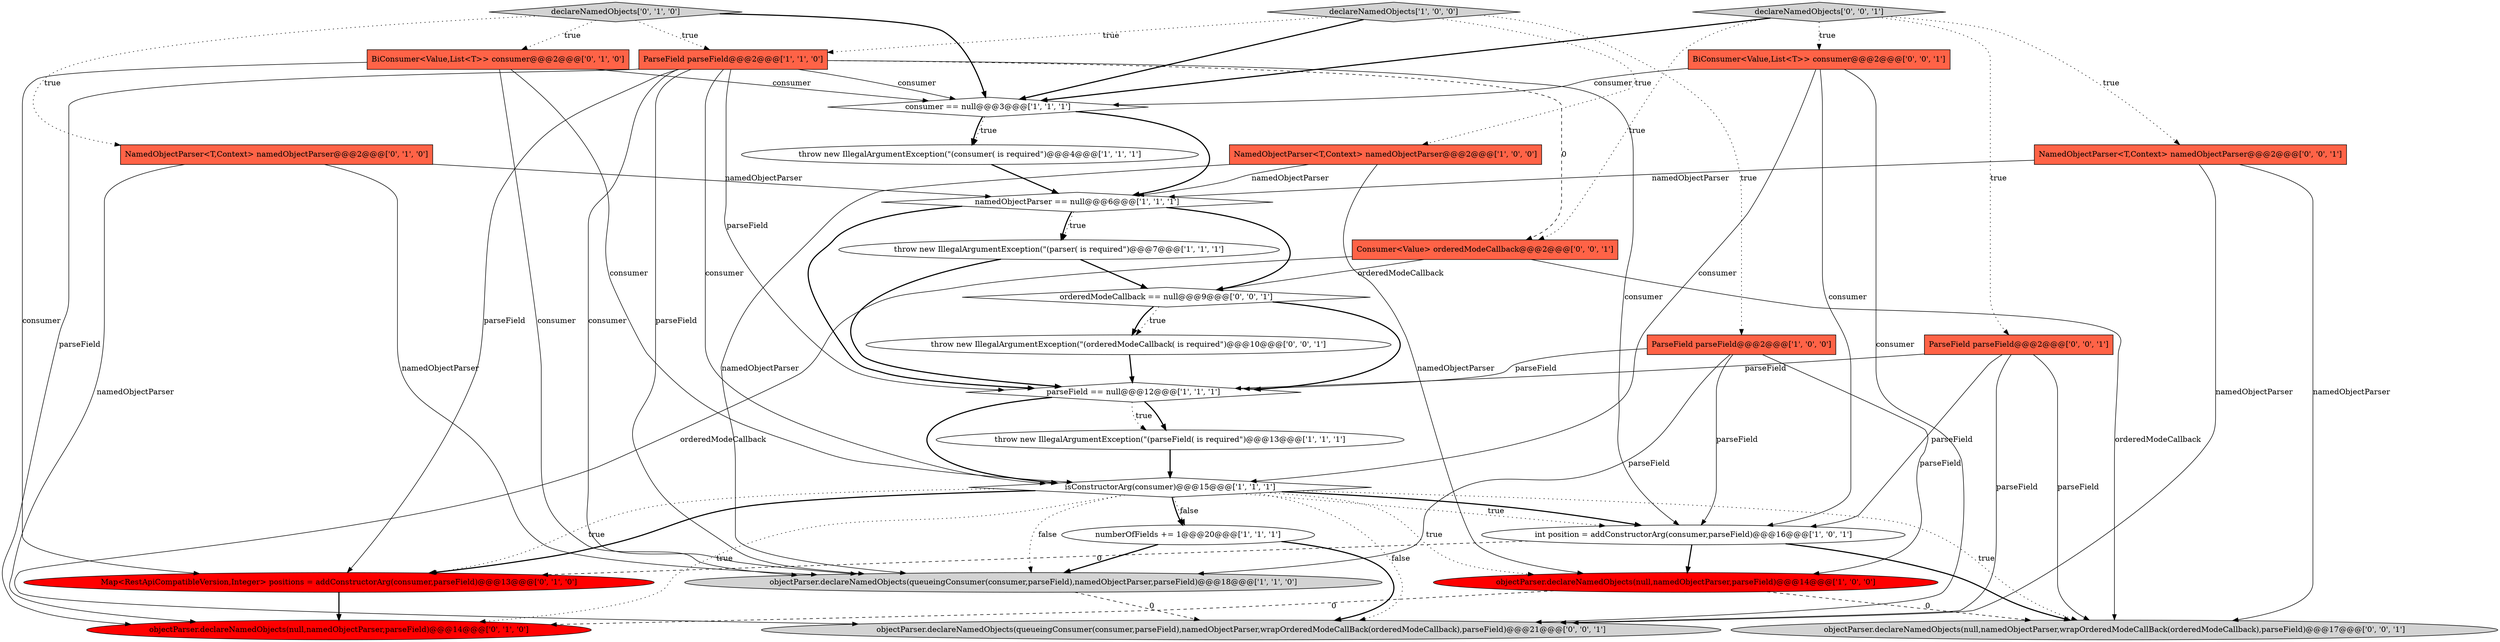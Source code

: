 digraph {
0 [style = filled, label = "throw new IllegalArgumentException(\"(consumer( is required\")@@@4@@@['1', '1', '1']", fillcolor = white, shape = ellipse image = "AAA0AAABBB1BBB"];
2 [style = filled, label = "numberOfFields += 1@@@20@@@['1', '1', '1']", fillcolor = white, shape = ellipse image = "AAA0AAABBB1BBB"];
4 [style = filled, label = "objectParser.declareNamedObjects(queueingConsumer(consumer,parseField),namedObjectParser,parseField)@@@18@@@['1', '1', '0']", fillcolor = lightgray, shape = ellipse image = "AAA0AAABBB1BBB"];
26 [style = filled, label = "Consumer<Value> orderedModeCallback@@@2@@@['0', '0', '1']", fillcolor = tomato, shape = box image = "AAA0AAABBB3BBB"];
24 [style = filled, label = "ParseField parseField@@@2@@@['0', '0', '1']", fillcolor = tomato, shape = box image = "AAA0AAABBB3BBB"];
28 [style = filled, label = "objectParser.declareNamedObjects(null,namedObjectParser,wrapOrderedModeCallBack(orderedModeCallback),parseField)@@@17@@@['0', '0', '1']", fillcolor = lightgray, shape = ellipse image = "AAA0AAABBB3BBB"];
1 [style = filled, label = "isConstructorArg(consumer)@@@15@@@['1', '1', '1']", fillcolor = white, shape = diamond image = "AAA0AAABBB1BBB"];
25 [style = filled, label = "declareNamedObjects['0', '0', '1']", fillcolor = lightgray, shape = diamond image = "AAA0AAABBB3BBB"];
22 [style = filled, label = "objectParser.declareNamedObjects(queueingConsumer(consumer,parseField),namedObjectParser,wrapOrderedModeCallBack(orderedModeCallback),parseField)@@@21@@@['0', '0', '1']", fillcolor = lightgray, shape = ellipse image = "AAA0AAABBB3BBB"];
11 [style = filled, label = "consumer == null@@@3@@@['1', '1', '1']", fillcolor = white, shape = diamond image = "AAA0AAABBB1BBB"];
20 [style = filled, label = "NamedObjectParser<T,Context> namedObjectParser@@@2@@@['0', '0', '1']", fillcolor = tomato, shape = box image = "AAA0AAABBB3BBB"];
23 [style = filled, label = "BiConsumer<Value,List<T>> consumer@@@2@@@['0', '0', '1']", fillcolor = tomato, shape = box image = "AAA0AAABBB3BBB"];
3 [style = filled, label = "throw new IllegalArgumentException(\"(parser( is required\")@@@7@@@['1', '1', '1']", fillcolor = white, shape = ellipse image = "AAA0AAABBB1BBB"];
16 [style = filled, label = "BiConsumer<Value,List<T>> consumer@@@2@@@['0', '1', '0']", fillcolor = tomato, shape = box image = "AAA0AAABBB2BBB"];
9 [style = filled, label = "ParseField parseField@@@2@@@['1', '1', '0']", fillcolor = tomato, shape = box image = "AAA0AAABBB1BBB"];
5 [style = filled, label = "namedObjectParser == null@@@6@@@['1', '1', '1']", fillcolor = white, shape = diamond image = "AAA0AAABBB1BBB"];
6 [style = filled, label = "ParseField parseField@@@2@@@['1', '0', '0']", fillcolor = tomato, shape = box image = "AAA0AAABBB1BBB"];
13 [style = filled, label = "declareNamedObjects['1', '0', '0']", fillcolor = lightgray, shape = diamond image = "AAA0AAABBB1BBB"];
14 [style = filled, label = "throw new IllegalArgumentException(\"(parseField( is required\")@@@13@@@['1', '1', '1']", fillcolor = white, shape = ellipse image = "AAA0AAABBB1BBB"];
18 [style = filled, label = "Map<RestApiCompatibleVersion,Integer> positions = addConstructorArg(consumer,parseField)@@@13@@@['0', '1', '0']", fillcolor = red, shape = ellipse image = "AAA1AAABBB2BBB"];
17 [style = filled, label = "declareNamedObjects['0', '1', '0']", fillcolor = lightgray, shape = diamond image = "AAA0AAABBB2BBB"];
10 [style = filled, label = "objectParser.declareNamedObjects(null,namedObjectParser,parseField)@@@14@@@['1', '0', '0']", fillcolor = red, shape = ellipse image = "AAA1AAABBB1BBB"];
27 [style = filled, label = "throw new IllegalArgumentException(\"(orderedModeCallback( is required\")@@@10@@@['0', '0', '1']", fillcolor = white, shape = ellipse image = "AAA0AAABBB3BBB"];
19 [style = filled, label = "objectParser.declareNamedObjects(null,namedObjectParser,parseField)@@@14@@@['0', '1', '0']", fillcolor = red, shape = ellipse image = "AAA1AAABBB2BBB"];
21 [style = filled, label = "orderedModeCallback == null@@@9@@@['0', '0', '1']", fillcolor = white, shape = diamond image = "AAA0AAABBB3BBB"];
7 [style = filled, label = "NamedObjectParser<T,Context> namedObjectParser@@@2@@@['1', '0', '0']", fillcolor = tomato, shape = box image = "AAA0AAABBB1BBB"];
8 [style = filled, label = "int position = addConstructorArg(consumer,parseField)@@@16@@@['1', '0', '1']", fillcolor = white, shape = ellipse image = "AAA0AAABBB1BBB"];
15 [style = filled, label = "NamedObjectParser<T,Context> namedObjectParser@@@2@@@['0', '1', '0']", fillcolor = tomato, shape = box image = "AAA0AAABBB2BBB"];
12 [style = filled, label = "parseField == null@@@12@@@['1', '1', '1']", fillcolor = white, shape = diamond image = "AAA0AAABBB1BBB"];
5->3 [style = bold, label=""];
23->11 [style = solid, label="consumer"];
23->1 [style = solid, label="consumer"];
8->10 [style = bold, label=""];
24->8 [style = solid, label="parseField"];
21->27 [style = dotted, label="true"];
10->28 [style = dashed, label="0"];
24->28 [style = solid, label="parseField"];
9->4 [style = solid, label="parseField"];
17->15 [style = dotted, label="true"];
16->11 [style = solid, label="consumer"];
11->0 [style = dotted, label="true"];
7->5 [style = solid, label="namedObjectParser"];
13->9 [style = dotted, label="true"];
13->6 [style = dotted, label="true"];
9->12 [style = solid, label="parseField"];
8->28 [style = bold, label=""];
27->12 [style = bold, label=""];
7->10 [style = solid, label="namedObjectParser"];
18->19 [style = bold, label=""];
13->7 [style = dotted, label="true"];
4->22 [style = dashed, label="0"];
5->3 [style = dotted, label="true"];
12->1 [style = bold, label=""];
2->4 [style = bold, label=""];
13->11 [style = bold, label=""];
6->8 [style = solid, label="parseField"];
1->18 [style = dotted, label="true"];
17->16 [style = dotted, label="true"];
5->21 [style = bold, label=""];
15->5 [style = solid, label="namedObjectParser"];
25->20 [style = dotted, label="true"];
12->14 [style = bold, label=""];
1->8 [style = dotted, label="true"];
8->18 [style = dashed, label="0"];
25->23 [style = dotted, label="true"];
6->4 [style = solid, label="parseField"];
25->26 [style = dotted, label="true"];
9->8 [style = solid, label="consumer"];
9->1 [style = solid, label="consumer"];
1->28 [style = dotted, label="true"];
9->18 [style = solid, label="parseField"];
24->12 [style = solid, label="parseField"];
26->28 [style = solid, label="orderedModeCallback"];
1->10 [style = dotted, label="true"];
1->8 [style = bold, label=""];
9->19 [style = solid, label="parseField"];
21->27 [style = bold, label=""];
20->5 [style = solid, label="namedObjectParser"];
25->24 [style = dotted, label="true"];
26->22 [style = solid, label="orderedModeCallback"];
23->8 [style = solid, label="consumer"];
3->12 [style = bold, label=""];
1->19 [style = dotted, label="true"];
16->1 [style = solid, label="consumer"];
21->12 [style = bold, label=""];
7->4 [style = solid, label="namedObjectParser"];
11->5 [style = bold, label=""];
9->26 [style = dashed, label="0"];
3->21 [style = bold, label=""];
1->2 [style = bold, label=""];
20->28 [style = solid, label="namedObjectParser"];
0->5 [style = bold, label=""];
6->10 [style = solid, label="parseField"];
15->4 [style = solid, label="namedObjectParser"];
16->18 [style = solid, label="consumer"];
10->19 [style = dashed, label="0"];
26->21 [style = solid, label="orderedModeCallback"];
1->18 [style = bold, label=""];
6->12 [style = solid, label="parseField"];
20->22 [style = solid, label="namedObjectParser"];
14->1 [style = bold, label=""];
1->2 [style = dotted, label="false"];
9->4 [style = solid, label="consumer"];
12->14 [style = dotted, label="true"];
11->0 [style = bold, label=""];
23->22 [style = solid, label="consumer"];
1->4 [style = dotted, label="false"];
5->12 [style = bold, label=""];
1->22 [style = dotted, label="false"];
25->11 [style = bold, label=""];
24->22 [style = solid, label="parseField"];
17->9 [style = dotted, label="true"];
16->4 [style = solid, label="consumer"];
2->22 [style = bold, label=""];
15->19 [style = solid, label="namedObjectParser"];
9->11 [style = solid, label="consumer"];
17->11 [style = bold, label=""];
}
